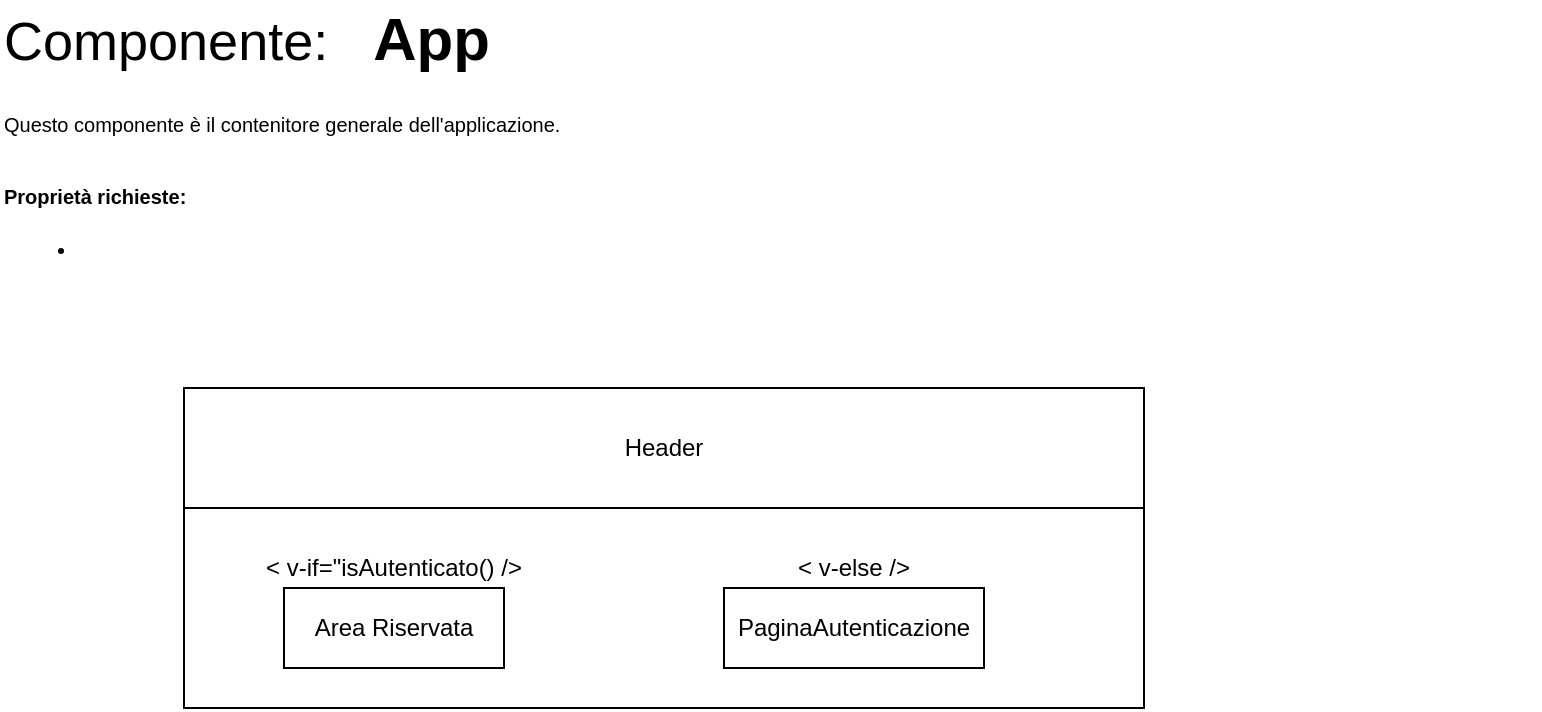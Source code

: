<mxfile version="11.3.0" type="device" pages="1"><diagram id="-AfVybblIHX8e6Kouarh" name="Page-1"><mxGraphModel dx="2347" dy="1347" grid="1" gridSize="10" guides="1" tooltips="1" connect="1" arrows="1" fold="1" page="1" pageScale="1" pageWidth="827" pageHeight="1169" math="0" shadow="0"><root><mxCell id="0"/><mxCell id="1" parent="0"/><mxCell id="f7VK1iRFo5zPNbECtzHm-12" value="Header" style="rounded=0;whiteSpace=wrap;html=1;" parent="1" vertex="1"><mxGeometry x="120" y="200" width="480" height="60" as="geometry"/></mxCell><mxCell id="f7VK1iRFo5zPNbECtzHm-14" value="" style="rounded=0;whiteSpace=wrap;html=1;verticalAlign=top;" parent="1" vertex="1"><mxGeometry x="120" y="260" width="480" height="100" as="geometry"/></mxCell><mxCell id="f7VK1iRFo5zPNbECtzHm-15" value="PaginaAutenticazione" style="rounded=0;whiteSpace=wrap;html=1;" parent="1" vertex="1"><mxGeometry x="390" y="300" width="130" height="40" as="geometry"/></mxCell><mxCell id="f7VK1iRFo5zPNbECtzHm-16" value="Area Riservata" style="rounded=0;whiteSpace=wrap;html=1;" parent="1" vertex="1"><mxGeometry x="170" y="300" width="110" height="40" as="geometry"/></mxCell><mxCell id="f7VK1iRFo5zPNbECtzHm-17" value="&amp;lt; v-if=&quot;isAutenticato() /&amp;gt;" style="text;html=1;strokeColor=none;fillColor=none;align=center;verticalAlign=middle;whiteSpace=wrap;rounded=0;" parent="1" vertex="1"><mxGeometry x="145" y="280" width="160" height="20" as="geometry"/></mxCell><mxCell id="f7VK1iRFo5zPNbECtzHm-18" value="&amp;lt; v-else /&amp;gt;" style="text;html=1;strokeColor=none;fillColor=none;align=center;verticalAlign=middle;whiteSpace=wrap;rounded=0;" parent="1" vertex="1"><mxGeometry x="375" y="280" width="160" height="20" as="geometry"/></mxCell><mxCell id="iDHIYdtJ5gKdWlp2pYuD-1" value="&lt;font color=&quot;#000000&quot;&gt;&lt;span style=&quot;font-size: 27px&quot;&gt;Componente:&amp;nbsp; &amp;nbsp;&lt;/span&gt;&lt;b&gt;App&lt;/b&gt;&lt;br&gt;&lt;font size=&quot;1&quot;&gt;Questo componente è il contenitore generale dell'applicazione.&lt;br&gt;&lt;b&gt;Proprietà richieste:&lt;/b&gt;&lt;br&gt;&lt;ul&gt;&lt;li&gt;&lt;br&gt;&lt;/li&gt;&lt;/ul&gt;&lt;/font&gt;&lt;/font&gt;" style="text;html=1;strokeColor=none;fillColor=none;align=left;verticalAlign=middle;whiteSpace=wrap;rounded=0;labelBackgroundColor=none;fontSize=30;fontColor=#FFFFFF;" vertex="1" parent="1"><mxGeometry x="28" y="66.667" width="770" height="20" as="geometry"/></mxCell></root></mxGraphModel></diagram></mxfile>